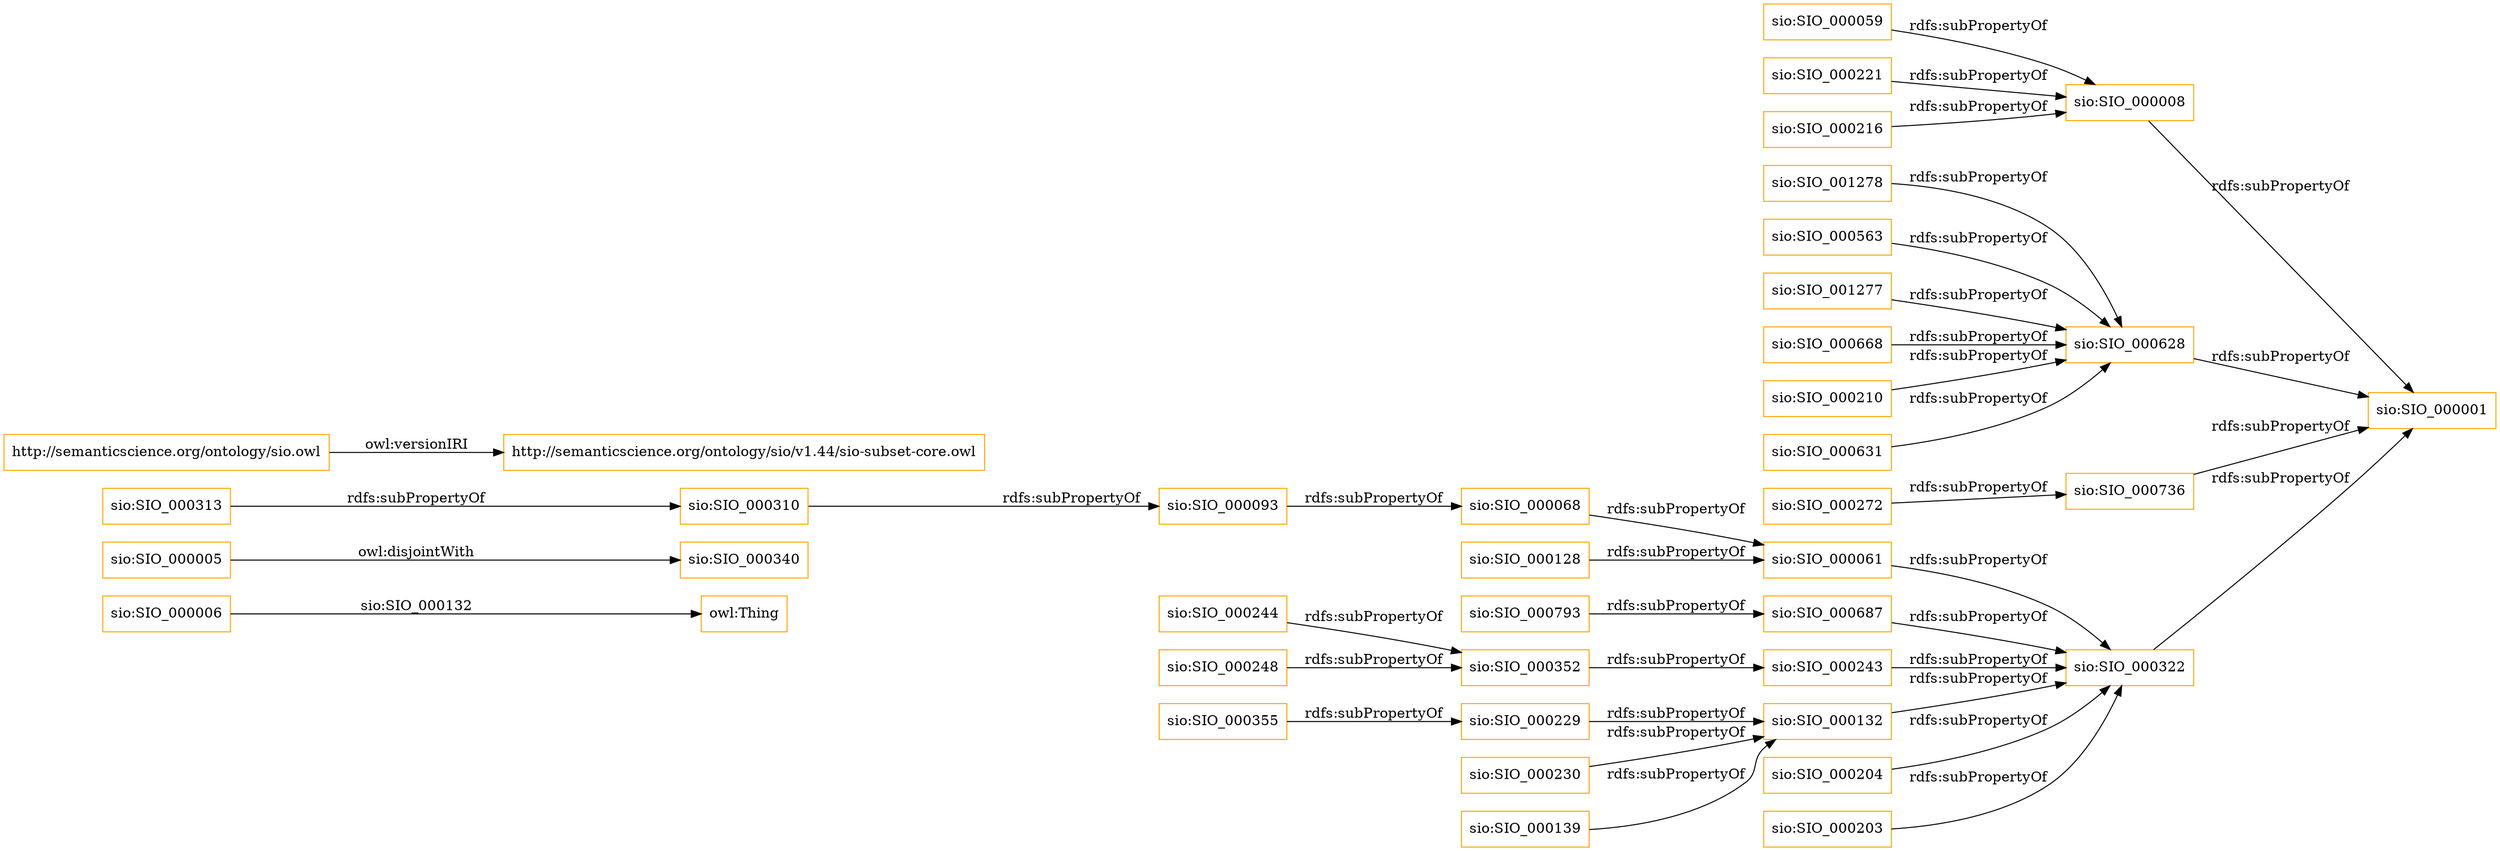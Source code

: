 digraph ar2dtool_diagram { 
rankdir=LR;
size="1501"
node [shape = rectangle, color="orange"]; "sio:SIO_000006" "sio:SIO_000340" "sio:SIO_000005" ; /*classes style*/
	"sio:SIO_000355" -> "sio:SIO_000229" [ label = "rdfs:subPropertyOf" ];
	"sio:SIO_000128" -> "sio:SIO_000061" [ label = "rdfs:subPropertyOf" ];
	"sio:SIO_000221" -> "sio:SIO_000008" [ label = "rdfs:subPropertyOf" ];
	"http://semanticscience.org/ontology/sio.owl" -> "http://semanticscience.org/ontology/sio/v1.44/sio-subset-core.owl" [ label = "owl:versionIRI" ];
	"sio:SIO_000230" -> "sio:SIO_000132" [ label = "rdfs:subPropertyOf" ];
	"sio:SIO_000310" -> "sio:SIO_000093" [ label = "rdfs:subPropertyOf" ];
	"sio:SIO_000093" -> "sio:SIO_000068" [ label = "rdfs:subPropertyOf" ];
	"sio:SIO_000210" -> "sio:SIO_000628" [ label = "rdfs:subPropertyOf" ];
	"sio:SIO_000793" -> "sio:SIO_000687" [ label = "rdfs:subPropertyOf" ];
	"sio:SIO_000216" -> "sio:SIO_000008" [ label = "rdfs:subPropertyOf" ];
	"sio:SIO_000628" -> "sio:SIO_000001" [ label = "rdfs:subPropertyOf" ];
	"sio:SIO_000244" -> "sio:SIO_000352" [ label = "rdfs:subPropertyOf" ];
	"sio:SIO_000008" -> "sio:SIO_000001" [ label = "rdfs:subPropertyOf" ];
	"sio:SIO_000272" -> "sio:SIO_000736" [ label = "rdfs:subPropertyOf" ];
	"sio:SIO_000631" -> "sio:SIO_000628" [ label = "rdfs:subPropertyOf" ];
	"sio:SIO_000736" -> "sio:SIO_000001" [ label = "rdfs:subPropertyOf" ];
	"sio:SIO_000352" -> "sio:SIO_000243" [ label = "rdfs:subPropertyOf" ];
	"sio:SIO_000243" -> "sio:SIO_000322" [ label = "rdfs:subPropertyOf" ];
	"sio:SIO_000139" -> "sio:SIO_000132" [ label = "rdfs:subPropertyOf" ];
	"sio:SIO_000313" -> "sio:SIO_000310" [ label = "rdfs:subPropertyOf" ];
	"sio:SIO_000248" -> "sio:SIO_000352" [ label = "rdfs:subPropertyOf" ];
	"sio:SIO_000059" -> "sio:SIO_000008" [ label = "rdfs:subPropertyOf" ];
	"sio:SIO_000204" -> "sio:SIO_000322" [ label = "rdfs:subPropertyOf" ];
	"sio:SIO_000229" -> "sio:SIO_000132" [ label = "rdfs:subPropertyOf" ];
	"sio:SIO_000322" -> "sio:SIO_000001" [ label = "rdfs:subPropertyOf" ];
	"sio:SIO_001278" -> "sio:SIO_000628" [ label = "rdfs:subPropertyOf" ];
	"sio:SIO_000068" -> "sio:SIO_000061" [ label = "rdfs:subPropertyOf" ];
	"sio:SIO_000061" -> "sio:SIO_000322" [ label = "rdfs:subPropertyOf" ];
	"sio:SIO_000132" -> "sio:SIO_000322" [ label = "rdfs:subPropertyOf" ];
	"sio:SIO_000005" -> "sio:SIO_000340" [ label = "owl:disjointWith" ];
	"sio:SIO_000687" -> "sio:SIO_000322" [ label = "rdfs:subPropertyOf" ];
	"sio:SIO_000563" -> "sio:SIO_000628" [ label = "rdfs:subPropertyOf" ];
	"sio:SIO_000203" -> "sio:SIO_000322" [ label = "rdfs:subPropertyOf" ];
	"sio:SIO_001277" -> "sio:SIO_000628" [ label = "rdfs:subPropertyOf" ];
	"sio:SIO_000668" -> "sio:SIO_000628" [ label = "rdfs:subPropertyOf" ];
	"sio:SIO_000006" -> "owl:Thing" [ label = "sio:SIO_000132" ];

}

